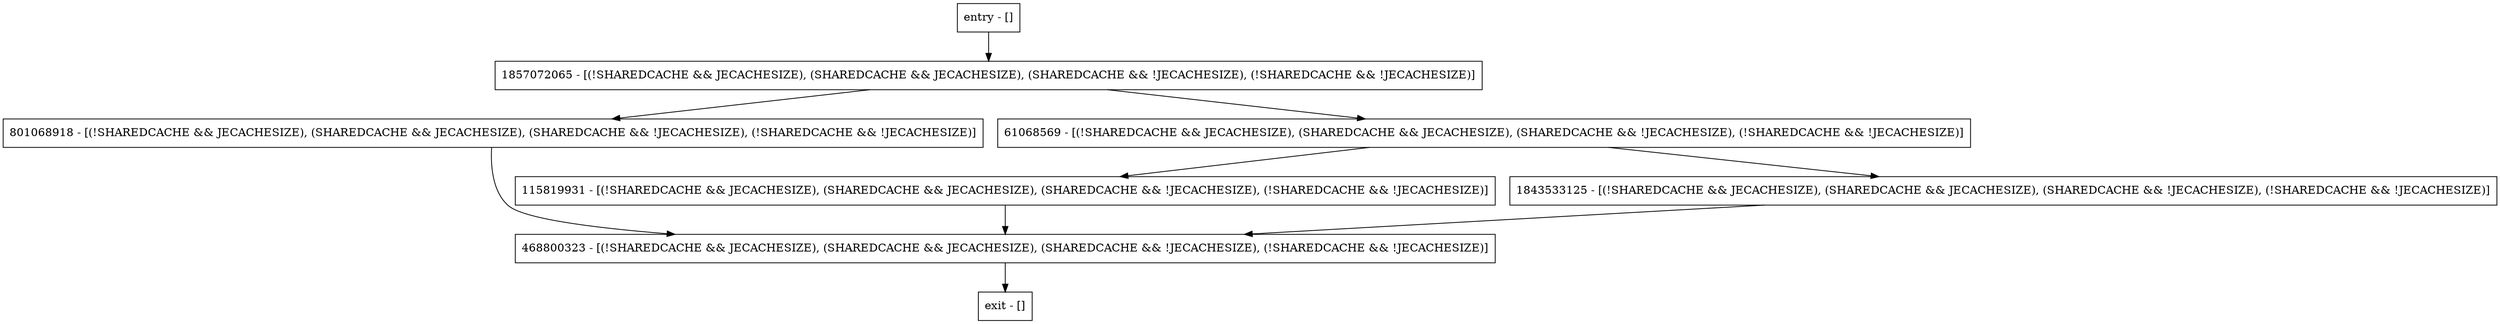 digraph <init> {
node [shape=record];
entry [label="entry - []"];
exit [label="exit - []"];
115819931 [label="115819931 - [(!SHAREDCACHE && JECACHESIZE), (SHAREDCACHE && JECACHESIZE), (SHAREDCACHE && !JECACHESIZE), (!SHAREDCACHE && !JECACHESIZE)]"];
801068918 [label="801068918 - [(!SHAREDCACHE && JECACHESIZE), (SHAREDCACHE && JECACHESIZE), (SHAREDCACHE && !JECACHESIZE), (!SHAREDCACHE && !JECACHESIZE)]"];
1843533125 [label="1843533125 - [(!SHAREDCACHE && JECACHESIZE), (SHAREDCACHE && JECACHESIZE), (SHAREDCACHE && !JECACHESIZE), (!SHAREDCACHE && !JECACHESIZE)]"];
61068569 [label="61068569 - [(!SHAREDCACHE && JECACHESIZE), (SHAREDCACHE && JECACHESIZE), (SHAREDCACHE && !JECACHESIZE), (!SHAREDCACHE && !JECACHESIZE)]"];
1857072065 [label="1857072065 - [(!SHAREDCACHE && JECACHESIZE), (SHAREDCACHE && JECACHESIZE), (SHAREDCACHE && !JECACHESIZE), (!SHAREDCACHE && !JECACHESIZE)]"];
468800323 [label="468800323 - [(!SHAREDCACHE && JECACHESIZE), (SHAREDCACHE && JECACHESIZE), (SHAREDCACHE && !JECACHESIZE), (!SHAREDCACHE && !JECACHESIZE)]"];
entry;
exit;
entry -> 1857072065;
115819931 -> 468800323;
801068918 -> 468800323;
1843533125 -> 468800323;
61068569 -> 115819931;
61068569 -> 1843533125;
1857072065 -> 801068918;
1857072065 -> 61068569;
468800323 -> exit;
}
